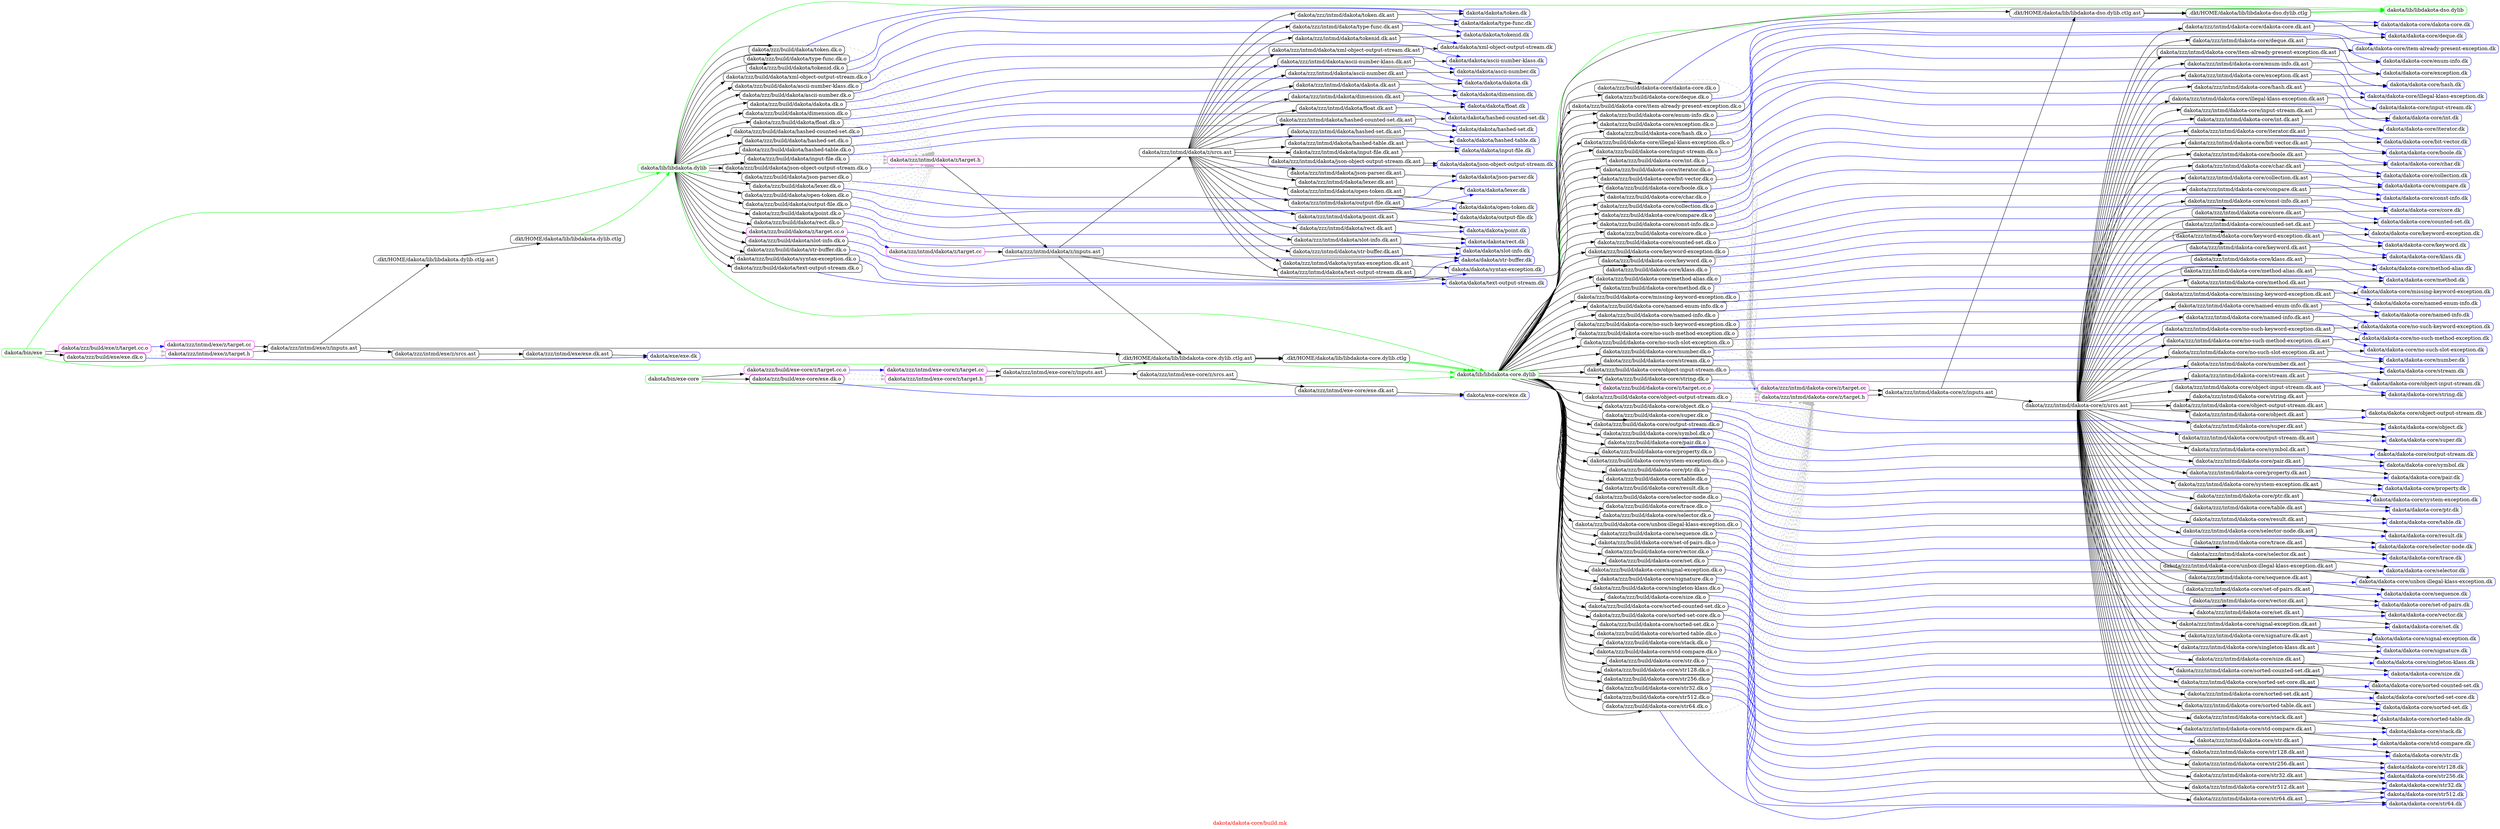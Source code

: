 digraph { graph [ label = "dakota/dakota-core/build.mk", fontcolor = red ]
  graph [ rankdir = LR, dir = back, nodesep = 0.03 ];
  node  [ shape = rect, style = rounded, height = 0, width = 0 ];

  "dakota/lib/libdakota-core.dylib" [ color = green ];
  "dakota/zzz/intmd/dakota-core/z/target.h" [ color = magenta ];
  "dakota/zzz/intmd/dakota-core/z/target.cc" [ color = magenta ];
  "dakota/zzz/build/dakota-core/z/target.cc.o" [ color = magenta ];

  "dakota/lib/libdakota-core.dylib" [ color = green ];
  "dakota/lib/libdakota-dso.dylib" [ color = green ];
  "dakota/dakota-core/bit-vector.dk" [ color = blue ];
  "dakota/dakota-core/bit-vector.dk" [ color = blue ];
  "dakota/dakota-core/boole.dk" [ color = blue ];
  "dakota/dakota-core/boole.dk" [ color = blue ];
  "dakota/dakota-core/char.dk" [ color = blue ];
  "dakota/dakota-core/char.dk" [ color = blue ];
  "dakota/dakota-core/collection.dk" [ color = blue ];
  "dakota/dakota-core/collection.dk" [ color = blue ];
  "dakota/dakota-core/compare.dk" [ color = blue ];
  "dakota/dakota-core/compare.dk" [ color = blue ];
  "dakota/dakota-core/const-info.dk" [ color = blue ];
  "dakota/dakota-core/const-info.dk" [ color = blue ];
  "dakota/dakota-core/core.dk" [ color = blue ];
  "dakota/dakota-core/core.dk" [ color = blue ];
  "dakota/dakota-core/counted-set.dk" [ color = blue ];
  "dakota/dakota-core/counted-set.dk" [ color = blue ];
  "dakota/dakota-core/dakota-core.dk" [ color = blue ];
  "dakota/dakota-core/dakota-core.dk" [ color = blue ];
  "dakota/dakota-core/deque.dk" [ color = blue ];
  "dakota/dakota-core/deque.dk" [ color = blue ];
  "dakota/dakota-core/item-already-present-exception.dk" [ color = blue ];
  "dakota/dakota-core/item-already-present-exception.dk" [ color = blue ];
  "dakota/dakota-core/enum-info.dk" [ color = blue ];
  "dakota/dakota-core/enum-info.dk" [ color = blue ];
  "dakota/dakota-core/exception.dk" [ color = blue ];
  "dakota/dakota-core/exception.dk" [ color = blue ];
  "dakota/dakota-core/hash.dk" [ color = blue ];
  "dakota/dakota-core/hash.dk" [ color = blue ];
  "dakota/dakota-core/illegal-klass-exception.dk" [ color = blue ];
  "dakota/dakota-core/illegal-klass-exception.dk" [ color = blue ];
  "dakota/dakota-core/input-stream.dk" [ color = blue ];
  "dakota/dakota-core/input-stream.dk" [ color = blue ];
  "dakota/dakota-core/int.dk" [ color = blue ];
  "dakota/dakota-core/int.dk" [ color = blue ];
  "dakota/dakota-core/iterator.dk" [ color = blue ];
  "dakota/dakota-core/iterator.dk" [ color = blue ];
  "dakota/dakota-core/keyword-exception.dk" [ color = blue ];
  "dakota/dakota-core/keyword-exception.dk" [ color = blue ];
  "dakota/dakota-core/keyword.dk" [ color = blue ];
  "dakota/dakota-core/keyword.dk" [ color = blue ];
  "dakota/dakota-core/klass.dk" [ color = blue ];
  "dakota/dakota-core/klass.dk" [ color = blue ];
  "dakota/dakota-core/method-alias.dk" [ color = blue ];
  "dakota/dakota-core/method-alias.dk" [ color = blue ];
  "dakota/dakota-core/method.dk" [ color = blue ];
  "dakota/dakota-core/method.dk" [ color = blue ];
  "dakota/dakota-core/missing-keyword-exception.dk" [ color = blue ];
  "dakota/dakota-core/missing-keyword-exception.dk" [ color = blue ];
  "dakota/dakota-core/named-enum-info.dk" [ color = blue ];
  "dakota/dakota-core/named-enum-info.dk" [ color = blue ];
  "dakota/dakota-core/named-info.dk" [ color = blue ];
  "dakota/dakota-core/named-info.dk" [ color = blue ];
  "dakota/dakota-core/no-such-keyword-exception.dk" [ color = blue ];
  "dakota/dakota-core/no-such-keyword-exception.dk" [ color = blue ];
  "dakota/dakota-core/no-such-method-exception.dk" [ color = blue ];
  "dakota/dakota-core/no-such-method-exception.dk" [ color = blue ];
  "dakota/dakota-core/no-such-slot-exception.dk" [ color = blue ];
  "dakota/dakota-core/no-such-slot-exception.dk" [ color = blue ];
  "dakota/dakota-core/number.dk" [ color = blue ];
  "dakota/dakota-core/number.dk" [ color = blue ];
  "dakota/dakota-core/object-input-stream.dk" [ color = blue ];
  "dakota/dakota-core/object-input-stream.dk" [ color = blue ];
  "dakota/dakota-core/object-output-stream.dk" [ color = blue ];
  "dakota/dakota-core/object-output-stream.dk" [ color = blue ];
  "dakota/dakota-core/object.dk" [ color = blue ];
  "dakota/dakota-core/object.dk" [ color = blue ];
  "dakota/dakota-core/output-stream.dk" [ color = blue ];
  "dakota/dakota-core/output-stream.dk" [ color = blue ];
  "dakota/dakota-core/pair.dk" [ color = blue ];
  "dakota/dakota-core/pair.dk" [ color = blue ];
  "dakota/dakota-core/property.dk" [ color = blue ];
  "dakota/dakota-core/property.dk" [ color = blue ];
  "dakota/dakota-core/ptr.dk" [ color = blue ];
  "dakota/dakota-core/ptr.dk" [ color = blue ];
  "dakota/dakota-core/result.dk" [ color = blue ];
  "dakota/dakota-core/result.dk" [ color = blue ];
  "dakota/dakota-core/selector-node.dk" [ color = blue ];
  "dakota/dakota-core/selector-node.dk" [ color = blue ];
  "dakota/dakota-core/selector.dk" [ color = blue ];
  "dakota/dakota-core/selector.dk" [ color = blue ];
  "dakota/dakota-core/sequence.dk" [ color = blue ];
  "dakota/dakota-core/sequence.dk" [ color = blue ];
  "dakota/dakota-core/set-of-pairs.dk" [ color = blue ];
  "dakota/dakota-core/set-of-pairs.dk" [ color = blue ];
  "dakota/dakota-core/set.dk" [ color = blue ];
  "dakota/dakota-core/set.dk" [ color = blue ];
  "dakota/dakota-core/signal-exception.dk" [ color = blue ];
  "dakota/dakota-core/signal-exception.dk" [ color = blue ];
  "dakota/dakota-core/signature.dk" [ color = blue ];
  "dakota/dakota-core/signature.dk" [ color = blue ];
  "dakota/dakota-core/singleton-klass.dk" [ color = blue ];
  "dakota/dakota-core/singleton-klass.dk" [ color = blue ];
  "dakota/dakota-core/size.dk" [ color = blue ];
  "dakota/dakota-core/size.dk" [ color = blue ];
  "dakota/dakota-core/sorted-counted-set.dk" [ color = blue ];
  "dakota/dakota-core/sorted-counted-set.dk" [ color = blue ];
  "dakota/dakota-core/sorted-set-core.dk" [ color = blue ];
  "dakota/dakota-core/sorted-set-core.dk" [ color = blue ];
  "dakota/dakota-core/sorted-set.dk" [ color = blue ];
  "dakota/dakota-core/sorted-set.dk" [ color = blue ];
  "dakota/dakota-core/sorted-table.dk" [ color = blue ];
  "dakota/dakota-core/sorted-table.dk" [ color = blue ];
  "dakota/dakota-core/stack.dk" [ color = blue ];
  "dakota/dakota-core/stack.dk" [ color = blue ];
  "dakota/dakota-core/std-compare.dk" [ color = blue ];
  "dakota/dakota-core/std-compare.dk" [ color = blue ];
  "dakota/dakota-core/str.dk" [ color = blue ];
  "dakota/dakota-core/str.dk" [ color = blue ];
  "dakota/dakota-core/str128.dk" [ color = blue ];
  "dakota/dakota-core/str128.dk" [ color = blue ];
  "dakota/dakota-core/str256.dk" [ color = blue ];
  "dakota/dakota-core/str256.dk" [ color = blue ];
  "dakota/dakota-core/str32.dk" [ color = blue ];
  "dakota/dakota-core/str32.dk" [ color = blue ];
  "dakota/dakota-core/str512.dk" [ color = blue ];
  "dakota/dakota-core/str512.dk" [ color = blue ];
  "dakota/dakota-core/str64.dk" [ color = blue ];
  "dakota/dakota-core/str64.dk" [ color = blue ];
  "dakota/dakota-core/stream.dk" [ color = blue ];
  "dakota/dakota-core/stream.dk" [ color = blue ];
  "dakota/dakota-core/string.dk" [ color = blue ];
  "dakota/dakota-core/string.dk" [ color = blue ];
  "dakota/dakota-core/super.dk" [ color = blue ];
  "dakota/dakota-core/super.dk" [ color = blue ];
  "dakota/dakota-core/symbol.dk" [ color = blue ];
  "dakota/dakota-core/symbol.dk" [ color = blue ];
  "dakota/dakota-core/system-exception.dk" [ color = blue ];
  "dakota/dakota-core/system-exception.dk" [ color = blue ];
  "dakota/dakota-core/table.dk" [ color = blue ];
  "dakota/dakota-core/table.dk" [ color = blue ];
  "dakota/dakota-core/trace.dk" [ color = blue ];
  "dakota/dakota-core/trace.dk" [ color = blue ];
  "dakota/dakota-core/unbox-illegal-klass-exception.dk" [ color = blue ];
  "dakota/dakota-core/unbox-illegal-klass-exception.dk" [ color = blue ];
  "dakota/dakota-core/vector.dk" [ color = blue ];
  "dakota/dakota-core/vector.dk" [ color = blue ];
  "dakota/lib/libdakota-dso.dylib" [ color = green ];
  "dakota/lib/libdakota-core.dylib" -> "dakota/zzz/build/dakota-core/bit-vector.dk.o";
  "dakota/lib/libdakota-core.dylib" -> "dakota/zzz/build/dakota-core/boole.dk.o";
  "dakota/lib/libdakota-core.dylib" -> "dakota/zzz/build/dakota-core/char.dk.o";
  "dakota/lib/libdakota-core.dylib" -> "dakota/zzz/build/dakota-core/collection.dk.o";
  "dakota/lib/libdakota-core.dylib" -> "dakota/zzz/build/dakota-core/compare.dk.o";
  "dakota/lib/libdakota-core.dylib" -> "dakota/zzz/build/dakota-core/const-info.dk.o";
  "dakota/lib/libdakota-core.dylib" -> "dakota/zzz/build/dakota-core/core.dk.o";
  "dakota/lib/libdakota-core.dylib" -> "dakota/zzz/build/dakota-core/counted-set.dk.o";
  "dakota/lib/libdakota-core.dylib" -> "dakota/zzz/build/dakota-core/dakota-core.dk.o";
  "dakota/lib/libdakota-core.dylib" -> "dakota/zzz/build/dakota-core/deque.dk.o";
  "dakota/lib/libdakota-core.dylib" -> "dakota/zzz/build/dakota-core/item-already-present-exception.dk.o";
  "dakota/lib/libdakota-core.dylib" -> "dakota/zzz/build/dakota-core/enum-info.dk.o";
  "dakota/lib/libdakota-core.dylib" -> "dakota/zzz/build/dakota-core/exception.dk.o";
  "dakota/lib/libdakota-core.dylib" -> "dakota/zzz/build/dakota-core/hash.dk.o";
  "dakota/lib/libdakota-core.dylib" -> "dakota/zzz/build/dakota-core/illegal-klass-exception.dk.o";
  "dakota/lib/libdakota-core.dylib" -> "dakota/zzz/build/dakota-core/input-stream.dk.o";
  "dakota/lib/libdakota-core.dylib" -> "dakota/zzz/build/dakota-core/int.dk.o";
  "dakota/lib/libdakota-core.dylib" -> "dakota/zzz/build/dakota-core/iterator.dk.o";
  "dakota/lib/libdakota-core.dylib" -> "dakota/zzz/build/dakota-core/keyword-exception.dk.o";
  "dakota/lib/libdakota-core.dylib" -> "dakota/zzz/build/dakota-core/keyword.dk.o";
  "dakota/lib/libdakota-core.dylib" -> "dakota/zzz/build/dakota-core/klass.dk.o";
  "dakota/lib/libdakota-core.dylib" -> "dakota/zzz/build/dakota-core/method-alias.dk.o";
  "dakota/lib/libdakota-core.dylib" -> "dakota/zzz/build/dakota-core/method.dk.o";
  "dakota/lib/libdakota-core.dylib" -> "dakota/zzz/build/dakota-core/missing-keyword-exception.dk.o";
  "dakota/lib/libdakota-core.dylib" -> "dakota/zzz/build/dakota-core/named-enum-info.dk.o";
  "dakota/lib/libdakota-core.dylib" -> "dakota/zzz/build/dakota-core/named-info.dk.o";
  "dakota/lib/libdakota-core.dylib" -> "dakota/zzz/build/dakota-core/no-such-keyword-exception.dk.o";
  "dakota/lib/libdakota-core.dylib" -> "dakota/zzz/build/dakota-core/no-such-method-exception.dk.o";
  "dakota/lib/libdakota-core.dylib" -> "dakota/zzz/build/dakota-core/no-such-slot-exception.dk.o";
  "dakota/lib/libdakota-core.dylib" -> "dakota/zzz/build/dakota-core/number.dk.o";
  "dakota/lib/libdakota-core.dylib" -> "dakota/zzz/build/dakota-core/object-input-stream.dk.o";
  "dakota/lib/libdakota-core.dylib" -> "dakota/zzz/build/dakota-core/object-output-stream.dk.o";
  "dakota/lib/libdakota-core.dylib" -> "dakota/zzz/build/dakota-core/object.dk.o";
  "dakota/lib/libdakota-core.dylib" -> "dakota/zzz/build/dakota-core/output-stream.dk.o";
  "dakota/lib/libdakota-core.dylib" -> "dakota/zzz/build/dakota-core/pair.dk.o";
  "dakota/lib/libdakota-core.dylib" -> "dakota/zzz/build/dakota-core/property.dk.o";
  "dakota/lib/libdakota-core.dylib" -> "dakota/zzz/build/dakota-core/ptr.dk.o";
  "dakota/lib/libdakota-core.dylib" -> "dakota/zzz/build/dakota-core/result.dk.o";
  "dakota/lib/libdakota-core.dylib" -> "dakota/zzz/build/dakota-core/selector-node.dk.o";
  "dakota/lib/libdakota-core.dylib" -> "dakota/zzz/build/dakota-core/selector.dk.o";
  "dakota/lib/libdakota-core.dylib" -> "dakota/zzz/build/dakota-core/sequence.dk.o";
  "dakota/lib/libdakota-core.dylib" -> "dakota/zzz/build/dakota-core/set-of-pairs.dk.o";
  "dakota/lib/libdakota-core.dylib" -> "dakota/zzz/build/dakota-core/set.dk.o";
  "dakota/lib/libdakota-core.dylib" -> "dakota/zzz/build/dakota-core/signal-exception.dk.o";
  "dakota/lib/libdakota-core.dylib" -> "dakota/zzz/build/dakota-core/signature.dk.o";
  "dakota/lib/libdakota-core.dylib" -> "dakota/zzz/build/dakota-core/singleton-klass.dk.o";
  "dakota/lib/libdakota-core.dylib" -> "dakota/zzz/build/dakota-core/size.dk.o";
  "dakota/lib/libdakota-core.dylib" -> "dakota/zzz/build/dakota-core/sorted-counted-set.dk.o";
  "dakota/lib/libdakota-core.dylib" -> "dakota/zzz/build/dakota-core/sorted-set-core.dk.o";
  "dakota/lib/libdakota-core.dylib" -> "dakota/zzz/build/dakota-core/sorted-set.dk.o";
  "dakota/lib/libdakota-core.dylib" -> "dakota/zzz/build/dakota-core/sorted-table.dk.o";
  "dakota/lib/libdakota-core.dylib" -> "dakota/zzz/build/dakota-core/stack.dk.o";
  "dakota/lib/libdakota-core.dylib" -> "dakota/zzz/build/dakota-core/std-compare.dk.o";
  "dakota/lib/libdakota-core.dylib" -> "dakota/zzz/build/dakota-core/str.dk.o";
  "dakota/lib/libdakota-core.dylib" -> "dakota/zzz/build/dakota-core/str128.dk.o";
  "dakota/lib/libdakota-core.dylib" -> "dakota/zzz/build/dakota-core/str256.dk.o";
  "dakota/lib/libdakota-core.dylib" -> "dakota/zzz/build/dakota-core/str32.dk.o";
  "dakota/lib/libdakota-core.dylib" -> "dakota/zzz/build/dakota-core/str512.dk.o";
  "dakota/lib/libdakota-core.dylib" -> "dakota/zzz/build/dakota-core/str64.dk.o";
  "dakota/lib/libdakota-core.dylib" -> "dakota/zzz/build/dakota-core/stream.dk.o";
  "dakota/lib/libdakota-core.dylib" -> "dakota/zzz/build/dakota-core/string.dk.o";
  "dakota/lib/libdakota-core.dylib" -> "dakota/zzz/build/dakota-core/super.dk.o";
  "dakota/lib/libdakota-core.dylib" -> "dakota/zzz/build/dakota-core/symbol.dk.o";
  "dakota/lib/libdakota-core.dylib" -> "dakota/zzz/build/dakota-core/system-exception.dk.o";
  "dakota/lib/libdakota-core.dylib" -> "dakota/zzz/build/dakota-core/table.dk.o";
  "dakota/lib/libdakota-core.dylib" -> "dakota/zzz/build/dakota-core/trace.dk.o";
  "dakota/lib/libdakota-core.dylib" -> "dakota/zzz/build/dakota-core/unbox-illegal-klass-exception.dk.o";
  "dakota/lib/libdakota-core.dylib" -> "dakota/zzz/build/dakota-core/vector.dk.o";
  "dakota/lib/libdakota-core.dylib" -> "dakota/zzz/build/dakota-core/z/target.cc.o";
  "dakota/lib/libdakota-core.dylib" -> "dakota/lib/libdakota-dso.dylib" [ color = green ];
  "dakota/zzz/build/dakota-core/z/target.cc.o" -> "dakota/zzz/intmd/dakota-core/z/target.cc" [ color = blue ];
  "dakota/zzz/build/dakota-core/z/target.cc.o" -> "dakota/zzz/intmd/dakota-core/z/target.h" [ color = gray, style = dashed ];
  "dakota/zzz/build/dakota-core/bit-vector.dk.o" -> "dakota/zzz/intmd/dakota-core/z/target.h" [ color = gray, style = dashed ];
  "dakota/zzz/build/dakota-core/boole.dk.o" -> "dakota/zzz/intmd/dakota-core/z/target.h" [ color = gray, style = dashed ];
  "dakota/zzz/build/dakota-core/char.dk.o" -> "dakota/zzz/intmd/dakota-core/z/target.h" [ color = gray, style = dashed ];
  "dakota/zzz/build/dakota-core/collection.dk.o" -> "dakota/zzz/intmd/dakota-core/z/target.h" [ color = gray, style = dashed ];
  "dakota/zzz/build/dakota-core/compare.dk.o" -> "dakota/zzz/intmd/dakota-core/z/target.h" [ color = gray, style = dashed ];
  "dakota/zzz/build/dakota-core/const-info.dk.o" -> "dakota/zzz/intmd/dakota-core/z/target.h" [ color = gray, style = dashed ];
  "dakota/zzz/build/dakota-core/core.dk.o" -> "dakota/zzz/intmd/dakota-core/z/target.h" [ color = gray, style = dashed ];
  "dakota/zzz/build/dakota-core/counted-set.dk.o" -> "dakota/zzz/intmd/dakota-core/z/target.h" [ color = gray, style = dashed ];
  "dakota/zzz/build/dakota-core/dakota-core.dk.o" -> "dakota/zzz/intmd/dakota-core/z/target.h" [ color = gray, style = dashed ];
  "dakota/zzz/build/dakota-core/deque.dk.o" -> "dakota/zzz/intmd/dakota-core/z/target.h" [ color = gray, style = dashed ];
  "dakota/zzz/build/dakota-core/item-already-present-exception.dk.o" -> "dakota/zzz/intmd/dakota-core/z/target.h" [ color = gray, style = dashed ];
  "dakota/zzz/build/dakota-core/enum-info.dk.o" -> "dakota/zzz/intmd/dakota-core/z/target.h" [ color = gray, style = dashed ];
  "dakota/zzz/build/dakota-core/exception.dk.o" -> "dakota/zzz/intmd/dakota-core/z/target.h" [ color = gray, style = dashed ];
  "dakota/zzz/build/dakota-core/hash.dk.o" -> "dakota/zzz/intmd/dakota-core/z/target.h" [ color = gray, style = dashed ];
  "dakota/zzz/build/dakota-core/illegal-klass-exception.dk.o" -> "dakota/zzz/intmd/dakota-core/z/target.h" [ color = gray, style = dashed ];
  "dakota/zzz/build/dakota-core/input-stream.dk.o" -> "dakota/zzz/intmd/dakota-core/z/target.h" [ color = gray, style = dashed ];
  "dakota/zzz/build/dakota-core/int.dk.o" -> "dakota/zzz/intmd/dakota-core/z/target.h" [ color = gray, style = dashed ];
  "dakota/zzz/build/dakota-core/iterator.dk.o" -> "dakota/zzz/intmd/dakota-core/z/target.h" [ color = gray, style = dashed ];
  "dakota/zzz/build/dakota-core/keyword-exception.dk.o" -> "dakota/zzz/intmd/dakota-core/z/target.h" [ color = gray, style = dashed ];
  "dakota/zzz/build/dakota-core/keyword.dk.o" -> "dakota/zzz/intmd/dakota-core/z/target.h" [ color = gray, style = dashed ];
  "dakota/zzz/build/dakota-core/klass.dk.o" -> "dakota/zzz/intmd/dakota-core/z/target.h" [ color = gray, style = dashed ];
  "dakota/zzz/build/dakota-core/method-alias.dk.o" -> "dakota/zzz/intmd/dakota-core/z/target.h" [ color = gray, style = dashed ];
  "dakota/zzz/build/dakota-core/method.dk.o" -> "dakota/zzz/intmd/dakota-core/z/target.h" [ color = gray, style = dashed ];
  "dakota/zzz/build/dakota-core/missing-keyword-exception.dk.o" -> "dakota/zzz/intmd/dakota-core/z/target.h" [ color = gray, style = dashed ];
  "dakota/zzz/build/dakota-core/named-enum-info.dk.o" -> "dakota/zzz/intmd/dakota-core/z/target.h" [ color = gray, style = dashed ];
  "dakota/zzz/build/dakota-core/named-info.dk.o" -> "dakota/zzz/intmd/dakota-core/z/target.h" [ color = gray, style = dashed ];
  "dakota/zzz/build/dakota-core/no-such-keyword-exception.dk.o" -> "dakota/zzz/intmd/dakota-core/z/target.h" [ color = gray, style = dashed ];
  "dakota/zzz/build/dakota-core/no-such-method-exception.dk.o" -> "dakota/zzz/intmd/dakota-core/z/target.h" [ color = gray, style = dashed ];
  "dakota/zzz/build/dakota-core/no-such-slot-exception.dk.o" -> "dakota/zzz/intmd/dakota-core/z/target.h" [ color = gray, style = dashed ];
  "dakota/zzz/build/dakota-core/number.dk.o" -> "dakota/zzz/intmd/dakota-core/z/target.h" [ color = gray, style = dashed ];
  "dakota/zzz/build/dakota-core/object-input-stream.dk.o" -> "dakota/zzz/intmd/dakota-core/z/target.h" [ color = gray, style = dashed ];
  "dakota/zzz/build/dakota-core/object-output-stream.dk.o" -> "dakota/zzz/intmd/dakota-core/z/target.h" [ color = gray, style = dashed ];
  "dakota/zzz/build/dakota-core/object.dk.o" -> "dakota/zzz/intmd/dakota-core/z/target.h" [ color = gray, style = dashed ];
  "dakota/zzz/build/dakota-core/output-stream.dk.o" -> "dakota/zzz/intmd/dakota-core/z/target.h" [ color = gray, style = dashed ];
  "dakota/zzz/build/dakota-core/pair.dk.o" -> "dakota/zzz/intmd/dakota-core/z/target.h" [ color = gray, style = dashed ];
  "dakota/zzz/build/dakota-core/property.dk.o" -> "dakota/zzz/intmd/dakota-core/z/target.h" [ color = gray, style = dashed ];
  "dakota/zzz/build/dakota-core/ptr.dk.o" -> "dakota/zzz/intmd/dakota-core/z/target.h" [ color = gray, style = dashed ];
  "dakota/zzz/build/dakota-core/result.dk.o" -> "dakota/zzz/intmd/dakota-core/z/target.h" [ color = gray, style = dashed ];
  "dakota/zzz/build/dakota-core/selector-node.dk.o" -> "dakota/zzz/intmd/dakota-core/z/target.h" [ color = gray, style = dashed ];
  "dakota/zzz/build/dakota-core/selector.dk.o" -> "dakota/zzz/intmd/dakota-core/z/target.h" [ color = gray, style = dashed ];
  "dakota/zzz/build/dakota-core/sequence.dk.o" -> "dakota/zzz/intmd/dakota-core/z/target.h" [ color = gray, style = dashed ];
  "dakota/zzz/build/dakota-core/set-of-pairs.dk.o" -> "dakota/zzz/intmd/dakota-core/z/target.h" [ color = gray, style = dashed ];
  "dakota/zzz/build/dakota-core/set.dk.o" -> "dakota/zzz/intmd/dakota-core/z/target.h" [ color = gray, style = dashed ];
  "dakota/zzz/build/dakota-core/signal-exception.dk.o" -> "dakota/zzz/intmd/dakota-core/z/target.h" [ color = gray, style = dashed ];
  "dakota/zzz/build/dakota-core/signature.dk.o" -> "dakota/zzz/intmd/dakota-core/z/target.h" [ color = gray, style = dashed ];
  "dakota/zzz/build/dakota-core/singleton-klass.dk.o" -> "dakota/zzz/intmd/dakota-core/z/target.h" [ color = gray, style = dashed ];
  "dakota/zzz/build/dakota-core/size.dk.o" -> "dakota/zzz/intmd/dakota-core/z/target.h" [ color = gray, style = dashed ];
  "dakota/zzz/build/dakota-core/sorted-counted-set.dk.o" -> "dakota/zzz/intmd/dakota-core/z/target.h" [ color = gray, style = dashed ];
  "dakota/zzz/build/dakota-core/sorted-set-core.dk.o" -> "dakota/zzz/intmd/dakota-core/z/target.h" [ color = gray, style = dashed ];
  "dakota/zzz/build/dakota-core/sorted-set.dk.o" -> "dakota/zzz/intmd/dakota-core/z/target.h" [ color = gray, style = dashed ];
  "dakota/zzz/build/dakota-core/sorted-table.dk.o" -> "dakota/zzz/intmd/dakota-core/z/target.h" [ color = gray, style = dashed ];
  "dakota/zzz/build/dakota-core/stack.dk.o" -> "dakota/zzz/intmd/dakota-core/z/target.h" [ color = gray, style = dashed ];
  "dakota/zzz/build/dakota-core/std-compare.dk.o" -> "dakota/zzz/intmd/dakota-core/z/target.h" [ color = gray, style = dashed ];
  "dakota/zzz/build/dakota-core/str.dk.o" -> "dakota/zzz/intmd/dakota-core/z/target.h" [ color = gray, style = dashed ];
  "dakota/zzz/build/dakota-core/str128.dk.o" -> "dakota/zzz/intmd/dakota-core/z/target.h" [ color = gray, style = dashed ];
  "dakota/zzz/build/dakota-core/str256.dk.o" -> "dakota/zzz/intmd/dakota-core/z/target.h" [ color = gray, style = dashed ];
  "dakota/zzz/build/dakota-core/str32.dk.o" -> "dakota/zzz/intmd/dakota-core/z/target.h" [ color = gray, style = dashed ];
  "dakota/zzz/build/dakota-core/str512.dk.o" -> "dakota/zzz/intmd/dakota-core/z/target.h" [ color = gray, style = dashed ];
  "dakota/zzz/build/dakota-core/str64.dk.o" -> "dakota/zzz/intmd/dakota-core/z/target.h" [ color = gray, style = dashed ];
  "dakota/zzz/build/dakota-core/stream.dk.o" -> "dakota/zzz/intmd/dakota-core/z/target.h" [ color = gray, style = dashed ];
  "dakota/zzz/build/dakota-core/string.dk.o" -> "dakota/zzz/intmd/dakota-core/z/target.h" [ color = gray, style = dashed ];
  "dakota/zzz/build/dakota-core/super.dk.o" -> "dakota/zzz/intmd/dakota-core/z/target.h" [ color = gray, style = dashed ];
  "dakota/zzz/build/dakota-core/symbol.dk.o" -> "dakota/zzz/intmd/dakota-core/z/target.h" [ color = gray, style = dashed ];
  "dakota/zzz/build/dakota-core/system-exception.dk.o" -> "dakota/zzz/intmd/dakota-core/z/target.h" [ color = gray, style = dashed ];
  "dakota/zzz/build/dakota-core/table.dk.o" -> "dakota/zzz/intmd/dakota-core/z/target.h" [ color = gray, style = dashed ];
  "dakota/zzz/build/dakota-core/trace.dk.o" -> "dakota/zzz/intmd/dakota-core/z/target.h" [ color = gray, style = dashed ];
  "dakota/zzz/build/dakota-core/unbox-illegal-klass-exception.dk.o" -> "dakota/zzz/intmd/dakota-core/z/target.h" [ color = gray, style = dashed ];
  "dakota/zzz/build/dakota-core/vector.dk.o" -> "dakota/zzz/intmd/dakota-core/z/target.h" [ color = gray, style = dashed ];
  "dakota/zzz/intmd/dakota-core/z/target.h" -> "dakota/zzz/intmd/dakota-core/z/inputs.ast";
  "dakota/zzz/intmd/dakota-core/z/target.cc" -> "dakota/zzz/intmd/dakota-core/z/inputs.ast";
  "dakota/zzz/intmd/dakota-core/z/inputs.ast" -> "dakota/zzz/intmd/dakota-core/z/srcs.ast";
  "dakota/zzz/intmd/dakota-core/z/inputs.ast" -> ".dkt/HOME/dakota/lib/libdakota-dso.dylib.ctlg.ast";
  "dakota/zzz/intmd/dakota-core/z/srcs.ast" -> "dakota/zzz/intmd/dakota-core/bit-vector.dk.ast";
  "dakota/zzz/intmd/dakota-core/z/srcs.ast" -> "dakota/zzz/intmd/dakota-core/boole.dk.ast";
  "dakota/zzz/intmd/dakota-core/z/srcs.ast" -> "dakota/zzz/intmd/dakota-core/char.dk.ast";
  "dakota/zzz/intmd/dakota-core/z/srcs.ast" -> "dakota/zzz/intmd/dakota-core/collection.dk.ast";
  "dakota/zzz/intmd/dakota-core/z/srcs.ast" -> "dakota/zzz/intmd/dakota-core/compare.dk.ast";
  "dakota/zzz/intmd/dakota-core/z/srcs.ast" -> "dakota/zzz/intmd/dakota-core/const-info.dk.ast";
  "dakota/zzz/intmd/dakota-core/z/srcs.ast" -> "dakota/zzz/intmd/dakota-core/core.dk.ast";
  "dakota/zzz/intmd/dakota-core/z/srcs.ast" -> "dakota/zzz/intmd/dakota-core/counted-set.dk.ast";
  "dakota/zzz/intmd/dakota-core/z/srcs.ast" -> "dakota/zzz/intmd/dakota-core/dakota-core.dk.ast";
  "dakota/zzz/intmd/dakota-core/z/srcs.ast" -> "dakota/zzz/intmd/dakota-core/deque.dk.ast";
  "dakota/zzz/intmd/dakota-core/z/srcs.ast" -> "dakota/zzz/intmd/dakota-core/item-already-present-exception.dk.ast";
  "dakota/zzz/intmd/dakota-core/z/srcs.ast" -> "dakota/zzz/intmd/dakota-core/enum-info.dk.ast";
  "dakota/zzz/intmd/dakota-core/z/srcs.ast" -> "dakota/zzz/intmd/dakota-core/exception.dk.ast";
  "dakota/zzz/intmd/dakota-core/z/srcs.ast" -> "dakota/zzz/intmd/dakota-core/hash.dk.ast";
  "dakota/zzz/intmd/dakota-core/z/srcs.ast" -> "dakota/zzz/intmd/dakota-core/illegal-klass-exception.dk.ast";
  "dakota/zzz/intmd/dakota-core/z/srcs.ast" -> "dakota/zzz/intmd/dakota-core/input-stream.dk.ast";
  "dakota/zzz/intmd/dakota-core/z/srcs.ast" -> "dakota/zzz/intmd/dakota-core/int.dk.ast";
  "dakota/zzz/intmd/dakota-core/z/srcs.ast" -> "dakota/zzz/intmd/dakota-core/iterator.dk.ast";
  "dakota/zzz/intmd/dakota-core/z/srcs.ast" -> "dakota/zzz/intmd/dakota-core/keyword-exception.dk.ast";
  "dakota/zzz/intmd/dakota-core/z/srcs.ast" -> "dakota/zzz/intmd/dakota-core/keyword.dk.ast";
  "dakota/zzz/intmd/dakota-core/z/srcs.ast" -> "dakota/zzz/intmd/dakota-core/klass.dk.ast";
  "dakota/zzz/intmd/dakota-core/z/srcs.ast" -> "dakota/zzz/intmd/dakota-core/method-alias.dk.ast";
  "dakota/zzz/intmd/dakota-core/z/srcs.ast" -> "dakota/zzz/intmd/dakota-core/method.dk.ast";
  "dakota/zzz/intmd/dakota-core/z/srcs.ast" -> "dakota/zzz/intmd/dakota-core/missing-keyword-exception.dk.ast";
  "dakota/zzz/intmd/dakota-core/z/srcs.ast" -> "dakota/zzz/intmd/dakota-core/named-enum-info.dk.ast";
  "dakota/zzz/intmd/dakota-core/z/srcs.ast" -> "dakota/zzz/intmd/dakota-core/named-info.dk.ast";
  "dakota/zzz/intmd/dakota-core/z/srcs.ast" -> "dakota/zzz/intmd/dakota-core/no-such-keyword-exception.dk.ast";
  "dakota/zzz/intmd/dakota-core/z/srcs.ast" -> "dakota/zzz/intmd/dakota-core/no-such-method-exception.dk.ast";
  "dakota/zzz/intmd/dakota-core/z/srcs.ast" -> "dakota/zzz/intmd/dakota-core/no-such-slot-exception.dk.ast";
  "dakota/zzz/intmd/dakota-core/z/srcs.ast" -> "dakota/zzz/intmd/dakota-core/number.dk.ast";
  "dakota/zzz/intmd/dakota-core/z/srcs.ast" -> "dakota/zzz/intmd/dakota-core/object-input-stream.dk.ast";
  "dakota/zzz/intmd/dakota-core/z/srcs.ast" -> "dakota/zzz/intmd/dakota-core/object-output-stream.dk.ast";
  "dakota/zzz/intmd/dakota-core/z/srcs.ast" -> "dakota/zzz/intmd/dakota-core/object.dk.ast";
  "dakota/zzz/intmd/dakota-core/z/srcs.ast" -> "dakota/zzz/intmd/dakota-core/output-stream.dk.ast";
  "dakota/zzz/intmd/dakota-core/z/srcs.ast" -> "dakota/zzz/intmd/dakota-core/pair.dk.ast";
  "dakota/zzz/intmd/dakota-core/z/srcs.ast" -> "dakota/zzz/intmd/dakota-core/property.dk.ast";
  "dakota/zzz/intmd/dakota-core/z/srcs.ast" -> "dakota/zzz/intmd/dakota-core/ptr.dk.ast";
  "dakota/zzz/intmd/dakota-core/z/srcs.ast" -> "dakota/zzz/intmd/dakota-core/result.dk.ast";
  "dakota/zzz/intmd/dakota-core/z/srcs.ast" -> "dakota/zzz/intmd/dakota-core/selector-node.dk.ast";
  "dakota/zzz/intmd/dakota-core/z/srcs.ast" -> "dakota/zzz/intmd/dakota-core/selector.dk.ast";
  "dakota/zzz/intmd/dakota-core/z/srcs.ast" -> "dakota/zzz/intmd/dakota-core/sequence.dk.ast";
  "dakota/zzz/intmd/dakota-core/z/srcs.ast" -> "dakota/zzz/intmd/dakota-core/set-of-pairs.dk.ast";
  "dakota/zzz/intmd/dakota-core/z/srcs.ast" -> "dakota/zzz/intmd/dakota-core/set.dk.ast";
  "dakota/zzz/intmd/dakota-core/z/srcs.ast" -> "dakota/zzz/intmd/dakota-core/signal-exception.dk.ast";
  "dakota/zzz/intmd/dakota-core/z/srcs.ast" -> "dakota/zzz/intmd/dakota-core/signature.dk.ast";
  "dakota/zzz/intmd/dakota-core/z/srcs.ast" -> "dakota/zzz/intmd/dakota-core/singleton-klass.dk.ast";
  "dakota/zzz/intmd/dakota-core/z/srcs.ast" -> "dakota/zzz/intmd/dakota-core/size.dk.ast";
  "dakota/zzz/intmd/dakota-core/z/srcs.ast" -> "dakota/zzz/intmd/dakota-core/sorted-counted-set.dk.ast";
  "dakota/zzz/intmd/dakota-core/z/srcs.ast" -> "dakota/zzz/intmd/dakota-core/sorted-set-core.dk.ast";
  "dakota/zzz/intmd/dakota-core/z/srcs.ast" -> "dakota/zzz/intmd/dakota-core/sorted-set.dk.ast";
  "dakota/zzz/intmd/dakota-core/z/srcs.ast" -> "dakota/zzz/intmd/dakota-core/sorted-table.dk.ast";
  "dakota/zzz/intmd/dakota-core/z/srcs.ast" -> "dakota/zzz/intmd/dakota-core/stack.dk.ast";
  "dakota/zzz/intmd/dakota-core/z/srcs.ast" -> "dakota/zzz/intmd/dakota-core/std-compare.dk.ast";
  "dakota/zzz/intmd/dakota-core/z/srcs.ast" -> "dakota/zzz/intmd/dakota-core/str.dk.ast";
  "dakota/zzz/intmd/dakota-core/z/srcs.ast" -> "dakota/zzz/intmd/dakota-core/str128.dk.ast";
  "dakota/zzz/intmd/dakota-core/z/srcs.ast" -> "dakota/zzz/intmd/dakota-core/str256.dk.ast";
  "dakota/zzz/intmd/dakota-core/z/srcs.ast" -> "dakota/zzz/intmd/dakota-core/str32.dk.ast";
  "dakota/zzz/intmd/dakota-core/z/srcs.ast" -> "dakota/zzz/intmd/dakota-core/str512.dk.ast";
  "dakota/zzz/intmd/dakota-core/z/srcs.ast" -> "dakota/zzz/intmd/dakota-core/str64.dk.ast";
  "dakota/zzz/intmd/dakota-core/z/srcs.ast" -> "dakota/zzz/intmd/dakota-core/stream.dk.ast";
  "dakota/zzz/intmd/dakota-core/z/srcs.ast" -> "dakota/zzz/intmd/dakota-core/string.dk.ast";
  "dakota/zzz/intmd/dakota-core/z/srcs.ast" -> "dakota/zzz/intmd/dakota-core/super.dk.ast";
  "dakota/zzz/intmd/dakota-core/z/srcs.ast" -> "dakota/zzz/intmd/dakota-core/symbol.dk.ast";
  "dakota/zzz/intmd/dakota-core/z/srcs.ast" -> "dakota/zzz/intmd/dakota-core/system-exception.dk.ast";
  "dakota/zzz/intmd/dakota-core/z/srcs.ast" -> "dakota/zzz/intmd/dakota-core/table.dk.ast";
  "dakota/zzz/intmd/dakota-core/z/srcs.ast" -> "dakota/zzz/intmd/dakota-core/trace.dk.ast";
  "dakota/zzz/intmd/dakota-core/z/srcs.ast" -> "dakota/zzz/intmd/dakota-core/unbox-illegal-klass-exception.dk.ast";
  "dakota/zzz/intmd/dakota-core/z/srcs.ast" -> "dakota/zzz/intmd/dakota-core/vector.dk.ast";
  "dakota/zzz/build/dakota-core/bit-vector.dk.o" -> "dakota/dakota-core/bit-vector.dk" [ color = blue ];
  "dakota/zzz/intmd/dakota-core/bit-vector.dk.ast" -> "dakota/dakota-core/bit-vector.dk";
  "dakota/zzz/build/dakota-core/boole.dk.o" -> "dakota/dakota-core/boole.dk" [ color = blue ];
  "dakota/zzz/intmd/dakota-core/boole.dk.ast" -> "dakota/dakota-core/boole.dk";
  "dakota/zzz/build/dakota-core/char.dk.o" -> "dakota/dakota-core/char.dk" [ color = blue ];
  "dakota/zzz/intmd/dakota-core/char.dk.ast" -> "dakota/dakota-core/char.dk";
  "dakota/zzz/build/dakota-core/collection.dk.o" -> "dakota/dakota-core/collection.dk" [ color = blue ];
  "dakota/zzz/intmd/dakota-core/collection.dk.ast" -> "dakota/dakota-core/collection.dk";
  "dakota/zzz/build/dakota-core/compare.dk.o" -> "dakota/dakota-core/compare.dk" [ color = blue ];
  "dakota/zzz/intmd/dakota-core/compare.dk.ast" -> "dakota/dakota-core/compare.dk";
  "dakota/zzz/build/dakota-core/const-info.dk.o" -> "dakota/dakota-core/const-info.dk" [ color = blue ];
  "dakota/zzz/intmd/dakota-core/const-info.dk.ast" -> "dakota/dakota-core/const-info.dk";
  "dakota/zzz/build/dakota-core/core.dk.o" -> "dakota/dakota-core/core.dk" [ color = blue ];
  "dakota/zzz/intmd/dakota-core/core.dk.ast" -> "dakota/dakota-core/core.dk";
  "dakota/zzz/build/dakota-core/counted-set.dk.o" -> "dakota/dakota-core/counted-set.dk" [ color = blue ];
  "dakota/zzz/intmd/dakota-core/counted-set.dk.ast" -> "dakota/dakota-core/counted-set.dk";
  "dakota/zzz/build/dakota-core/dakota-core.dk.o" -> "dakota/dakota-core/dakota-core.dk" [ color = blue ];
  "dakota/zzz/intmd/dakota-core/dakota-core.dk.ast" -> "dakota/dakota-core/dakota-core.dk";
  "dakota/zzz/build/dakota-core/deque.dk.o" -> "dakota/dakota-core/deque.dk" [ color = blue ];
  "dakota/zzz/intmd/dakota-core/deque.dk.ast" -> "dakota/dakota-core/deque.dk";
  "dakota/zzz/build/dakota-core/item-already-present-exception.dk.o" -> "dakota/dakota-core/item-already-present-exception.dk" [ color = blue ];
  "dakota/zzz/intmd/dakota-core/item-already-present-exception.dk.ast" -> "dakota/dakota-core/item-already-present-exception.dk";
  "dakota/zzz/build/dakota-core/enum-info.dk.o" -> "dakota/dakota-core/enum-info.dk" [ color = blue ];
  "dakota/zzz/intmd/dakota-core/enum-info.dk.ast" -> "dakota/dakota-core/enum-info.dk";
  "dakota/zzz/build/dakota-core/exception.dk.o" -> "dakota/dakota-core/exception.dk" [ color = blue ];
  "dakota/zzz/intmd/dakota-core/exception.dk.ast" -> "dakota/dakota-core/exception.dk";
  "dakota/zzz/build/dakota-core/hash.dk.o" -> "dakota/dakota-core/hash.dk" [ color = blue ];
  "dakota/zzz/intmd/dakota-core/hash.dk.ast" -> "dakota/dakota-core/hash.dk";
  "dakota/zzz/build/dakota-core/illegal-klass-exception.dk.o" -> "dakota/dakota-core/illegal-klass-exception.dk" [ color = blue ];
  "dakota/zzz/intmd/dakota-core/illegal-klass-exception.dk.ast" -> "dakota/dakota-core/illegal-klass-exception.dk";
  "dakota/zzz/build/dakota-core/input-stream.dk.o" -> "dakota/dakota-core/input-stream.dk" [ color = blue ];
  "dakota/zzz/intmd/dakota-core/input-stream.dk.ast" -> "dakota/dakota-core/input-stream.dk";
  "dakota/zzz/build/dakota-core/int.dk.o" -> "dakota/dakota-core/int.dk" [ color = blue ];
  "dakota/zzz/intmd/dakota-core/int.dk.ast" -> "dakota/dakota-core/int.dk";
  "dakota/zzz/build/dakota-core/iterator.dk.o" -> "dakota/dakota-core/iterator.dk" [ color = blue ];
  "dakota/zzz/intmd/dakota-core/iterator.dk.ast" -> "dakota/dakota-core/iterator.dk";
  "dakota/zzz/build/dakota-core/keyword-exception.dk.o" -> "dakota/dakota-core/keyword-exception.dk" [ color = blue ];
  "dakota/zzz/intmd/dakota-core/keyword-exception.dk.ast" -> "dakota/dakota-core/keyword-exception.dk";
  "dakota/zzz/build/dakota-core/keyword.dk.o" -> "dakota/dakota-core/keyword.dk" [ color = blue ];
  "dakota/zzz/intmd/dakota-core/keyword.dk.ast" -> "dakota/dakota-core/keyword.dk";
  "dakota/zzz/build/dakota-core/klass.dk.o" -> "dakota/dakota-core/klass.dk" [ color = blue ];
  "dakota/zzz/intmd/dakota-core/klass.dk.ast" -> "dakota/dakota-core/klass.dk";
  "dakota/zzz/build/dakota-core/method-alias.dk.o" -> "dakota/dakota-core/method-alias.dk" [ color = blue ];
  "dakota/zzz/intmd/dakota-core/method-alias.dk.ast" -> "dakota/dakota-core/method-alias.dk";
  "dakota/zzz/build/dakota-core/method.dk.o" -> "dakota/dakota-core/method.dk" [ color = blue ];
  "dakota/zzz/intmd/dakota-core/method.dk.ast" -> "dakota/dakota-core/method.dk";
  "dakota/zzz/build/dakota-core/missing-keyword-exception.dk.o" -> "dakota/dakota-core/missing-keyword-exception.dk" [ color = blue ];
  "dakota/zzz/intmd/dakota-core/missing-keyword-exception.dk.ast" -> "dakota/dakota-core/missing-keyword-exception.dk";
  "dakota/zzz/build/dakota-core/named-enum-info.dk.o" -> "dakota/dakota-core/named-enum-info.dk" [ color = blue ];
  "dakota/zzz/intmd/dakota-core/named-enum-info.dk.ast" -> "dakota/dakota-core/named-enum-info.dk";
  "dakota/zzz/build/dakota-core/named-info.dk.o" -> "dakota/dakota-core/named-info.dk" [ color = blue ];
  "dakota/zzz/intmd/dakota-core/named-info.dk.ast" -> "dakota/dakota-core/named-info.dk";
  "dakota/zzz/build/dakota-core/no-such-keyword-exception.dk.o" -> "dakota/dakota-core/no-such-keyword-exception.dk" [ color = blue ];
  "dakota/zzz/intmd/dakota-core/no-such-keyword-exception.dk.ast" -> "dakota/dakota-core/no-such-keyword-exception.dk";
  "dakota/zzz/build/dakota-core/no-such-method-exception.dk.o" -> "dakota/dakota-core/no-such-method-exception.dk" [ color = blue ];
  "dakota/zzz/intmd/dakota-core/no-such-method-exception.dk.ast" -> "dakota/dakota-core/no-such-method-exception.dk";
  "dakota/zzz/build/dakota-core/no-such-slot-exception.dk.o" -> "dakota/dakota-core/no-such-slot-exception.dk" [ color = blue ];
  "dakota/zzz/intmd/dakota-core/no-such-slot-exception.dk.ast" -> "dakota/dakota-core/no-such-slot-exception.dk";
  "dakota/zzz/build/dakota-core/number.dk.o" -> "dakota/dakota-core/number.dk" [ color = blue ];
  "dakota/zzz/intmd/dakota-core/number.dk.ast" -> "dakota/dakota-core/number.dk";
  "dakota/zzz/build/dakota-core/object-input-stream.dk.o" -> "dakota/dakota-core/object-input-stream.dk" [ color = blue ];
  "dakota/zzz/intmd/dakota-core/object-input-stream.dk.ast" -> "dakota/dakota-core/object-input-stream.dk";
  "dakota/zzz/build/dakota-core/object-output-stream.dk.o" -> "dakota/dakota-core/object-output-stream.dk" [ color = blue ];
  "dakota/zzz/intmd/dakota-core/object-output-stream.dk.ast" -> "dakota/dakota-core/object-output-stream.dk";
  "dakota/zzz/build/dakota-core/object.dk.o" -> "dakota/dakota-core/object.dk" [ color = blue ];
  "dakota/zzz/intmd/dakota-core/object.dk.ast" -> "dakota/dakota-core/object.dk";
  "dakota/zzz/build/dakota-core/output-stream.dk.o" -> "dakota/dakota-core/output-stream.dk" [ color = blue ];
  "dakota/zzz/intmd/dakota-core/output-stream.dk.ast" -> "dakota/dakota-core/output-stream.dk";
  "dakota/zzz/build/dakota-core/pair.dk.o" -> "dakota/dakota-core/pair.dk" [ color = blue ];
  "dakota/zzz/intmd/dakota-core/pair.dk.ast" -> "dakota/dakota-core/pair.dk";
  "dakota/zzz/build/dakota-core/property.dk.o" -> "dakota/dakota-core/property.dk" [ color = blue ];
  "dakota/zzz/intmd/dakota-core/property.dk.ast" -> "dakota/dakota-core/property.dk";
  "dakota/zzz/build/dakota-core/ptr.dk.o" -> "dakota/dakota-core/ptr.dk" [ color = blue ];
  "dakota/zzz/intmd/dakota-core/ptr.dk.ast" -> "dakota/dakota-core/ptr.dk";
  "dakota/zzz/build/dakota-core/result.dk.o" -> "dakota/dakota-core/result.dk" [ color = blue ];
  "dakota/zzz/intmd/dakota-core/result.dk.ast" -> "dakota/dakota-core/result.dk";
  "dakota/zzz/build/dakota-core/selector-node.dk.o" -> "dakota/dakota-core/selector-node.dk" [ color = blue ];
  "dakota/zzz/intmd/dakota-core/selector-node.dk.ast" -> "dakota/dakota-core/selector-node.dk";
  "dakota/zzz/build/dakota-core/selector.dk.o" -> "dakota/dakota-core/selector.dk" [ color = blue ];
  "dakota/zzz/intmd/dakota-core/selector.dk.ast" -> "dakota/dakota-core/selector.dk";
  "dakota/zzz/build/dakota-core/sequence.dk.o" -> "dakota/dakota-core/sequence.dk" [ color = blue ];
  "dakota/zzz/intmd/dakota-core/sequence.dk.ast" -> "dakota/dakota-core/sequence.dk";
  "dakota/zzz/build/dakota-core/set-of-pairs.dk.o" -> "dakota/dakota-core/set-of-pairs.dk" [ color = blue ];
  "dakota/zzz/intmd/dakota-core/set-of-pairs.dk.ast" -> "dakota/dakota-core/set-of-pairs.dk";
  "dakota/zzz/build/dakota-core/set.dk.o" -> "dakota/dakota-core/set.dk" [ color = blue ];
  "dakota/zzz/intmd/dakota-core/set.dk.ast" -> "dakota/dakota-core/set.dk";
  "dakota/zzz/build/dakota-core/signal-exception.dk.o" -> "dakota/dakota-core/signal-exception.dk" [ color = blue ];
  "dakota/zzz/intmd/dakota-core/signal-exception.dk.ast" -> "dakota/dakota-core/signal-exception.dk";
  "dakota/zzz/build/dakota-core/signature.dk.o" -> "dakota/dakota-core/signature.dk" [ color = blue ];
  "dakota/zzz/intmd/dakota-core/signature.dk.ast" -> "dakota/dakota-core/signature.dk";
  "dakota/zzz/build/dakota-core/singleton-klass.dk.o" -> "dakota/dakota-core/singleton-klass.dk" [ color = blue ];
  "dakota/zzz/intmd/dakota-core/singleton-klass.dk.ast" -> "dakota/dakota-core/singleton-klass.dk";
  "dakota/zzz/build/dakota-core/size.dk.o" -> "dakota/dakota-core/size.dk" [ color = blue ];
  "dakota/zzz/intmd/dakota-core/size.dk.ast" -> "dakota/dakota-core/size.dk";
  "dakota/zzz/build/dakota-core/sorted-counted-set.dk.o" -> "dakota/dakota-core/sorted-counted-set.dk" [ color = blue ];
  "dakota/zzz/intmd/dakota-core/sorted-counted-set.dk.ast" -> "dakota/dakota-core/sorted-counted-set.dk";
  "dakota/zzz/build/dakota-core/sorted-set-core.dk.o" -> "dakota/dakota-core/sorted-set-core.dk" [ color = blue ];
  "dakota/zzz/intmd/dakota-core/sorted-set-core.dk.ast" -> "dakota/dakota-core/sorted-set-core.dk";
  "dakota/zzz/build/dakota-core/sorted-set.dk.o" -> "dakota/dakota-core/sorted-set.dk" [ color = blue ];
  "dakota/zzz/intmd/dakota-core/sorted-set.dk.ast" -> "dakota/dakota-core/sorted-set.dk";
  "dakota/zzz/build/dakota-core/sorted-table.dk.o" -> "dakota/dakota-core/sorted-table.dk" [ color = blue ];
  "dakota/zzz/intmd/dakota-core/sorted-table.dk.ast" -> "dakota/dakota-core/sorted-table.dk";
  "dakota/zzz/build/dakota-core/stack.dk.o" -> "dakota/dakota-core/stack.dk" [ color = blue ];
  "dakota/zzz/intmd/dakota-core/stack.dk.ast" -> "dakota/dakota-core/stack.dk";
  "dakota/zzz/build/dakota-core/std-compare.dk.o" -> "dakota/dakota-core/std-compare.dk" [ color = blue ];
  "dakota/zzz/intmd/dakota-core/std-compare.dk.ast" -> "dakota/dakota-core/std-compare.dk";
  "dakota/zzz/build/dakota-core/str.dk.o" -> "dakota/dakota-core/str.dk" [ color = blue ];
  "dakota/zzz/intmd/dakota-core/str.dk.ast" -> "dakota/dakota-core/str.dk";
  "dakota/zzz/build/dakota-core/str128.dk.o" -> "dakota/dakota-core/str128.dk" [ color = blue ];
  "dakota/zzz/intmd/dakota-core/str128.dk.ast" -> "dakota/dakota-core/str128.dk";
  "dakota/zzz/build/dakota-core/str256.dk.o" -> "dakota/dakota-core/str256.dk" [ color = blue ];
  "dakota/zzz/intmd/dakota-core/str256.dk.ast" -> "dakota/dakota-core/str256.dk";
  "dakota/zzz/build/dakota-core/str32.dk.o" -> "dakota/dakota-core/str32.dk" [ color = blue ];
  "dakota/zzz/intmd/dakota-core/str32.dk.ast" -> "dakota/dakota-core/str32.dk";
  "dakota/zzz/build/dakota-core/str512.dk.o" -> "dakota/dakota-core/str512.dk" [ color = blue ];
  "dakota/zzz/intmd/dakota-core/str512.dk.ast" -> "dakota/dakota-core/str512.dk";
  "dakota/zzz/build/dakota-core/str64.dk.o" -> "dakota/dakota-core/str64.dk" [ color = blue ];
  "dakota/zzz/intmd/dakota-core/str64.dk.ast" -> "dakota/dakota-core/str64.dk";
  "dakota/zzz/build/dakota-core/stream.dk.o" -> "dakota/dakota-core/stream.dk" [ color = blue ];
  "dakota/zzz/intmd/dakota-core/stream.dk.ast" -> "dakota/dakota-core/stream.dk";
  "dakota/zzz/build/dakota-core/string.dk.o" -> "dakota/dakota-core/string.dk" [ color = blue ];
  "dakota/zzz/intmd/dakota-core/string.dk.ast" -> "dakota/dakota-core/string.dk";
  "dakota/zzz/build/dakota-core/super.dk.o" -> "dakota/dakota-core/super.dk" [ color = blue ];
  "dakota/zzz/intmd/dakota-core/super.dk.ast" -> "dakota/dakota-core/super.dk";
  "dakota/zzz/build/dakota-core/symbol.dk.o" -> "dakota/dakota-core/symbol.dk" [ color = blue ];
  "dakota/zzz/intmd/dakota-core/symbol.dk.ast" -> "dakota/dakota-core/symbol.dk";
  "dakota/zzz/build/dakota-core/system-exception.dk.o" -> "dakota/dakota-core/system-exception.dk" [ color = blue ];
  "dakota/zzz/intmd/dakota-core/system-exception.dk.ast" -> "dakota/dakota-core/system-exception.dk";
  "dakota/zzz/build/dakota-core/table.dk.o" -> "dakota/dakota-core/table.dk" [ color = blue ];
  "dakota/zzz/intmd/dakota-core/table.dk.ast" -> "dakota/dakota-core/table.dk";
  "dakota/zzz/build/dakota-core/trace.dk.o" -> "dakota/dakota-core/trace.dk" [ color = blue ];
  "dakota/zzz/intmd/dakota-core/trace.dk.ast" -> "dakota/dakota-core/trace.dk";
  "dakota/zzz/build/dakota-core/unbox-illegal-klass-exception.dk.o" -> "dakota/dakota-core/unbox-illegal-klass-exception.dk" [ color = blue ];
  "dakota/zzz/intmd/dakota-core/unbox-illegal-klass-exception.dk.ast" -> "dakota/dakota-core/unbox-illegal-klass-exception.dk";
  "dakota/zzz/build/dakota-core/vector.dk.o" -> "dakota/dakota-core/vector.dk" [ color = blue ];
  "dakota/zzz/intmd/dakota-core/vector.dk.ast" -> "dakota/dakota-core/vector.dk";
  ".dkt/HOME/dakota/lib/libdakota-dso.dylib.ctlg.ast" -> ".dkt/HOME/dakota/lib/libdakota-dso.dylib.ctlg";
  ".dkt/HOME/dakota/lib/libdakota-dso.dylib.ctlg" -> "dakota/lib/libdakota-dso.dylib" [ color = green ];


  graph [ rankdir = LR, dir = back, nodesep = 0.03 ];
  node  [ shape = rect, style = rounded, height = 0, width = 0 ];

  "dakota/lib/libdakota.dylib" [ color = green ];
  "dakota/zzz/intmd/dakota/z/target.h" [ color = magenta ];
  "dakota/zzz/intmd/dakota/z/target.cc" [ color = magenta ];
  "dakota/zzz/build/dakota/z/target.cc.o" [ color = magenta ];

  "dakota/lib/libdakota.dylib" [ color = green ];
  "dakota/lib/libdakota-dso.dylib" [ color = green ];
  "dakota/lib/libdakota-core.dylib" [ color = green ];
  "dakota/dakota/ascii-number-klass.dk" [ color = blue ];
  "dakota/dakota/ascii-number-klass.dk" [ color = blue ];
  "dakota/dakota/ascii-number.dk" [ color = blue ];
  "dakota/dakota/ascii-number.dk" [ color = blue ];
  "dakota/dakota/dakota.dk" [ color = blue ];
  "dakota/dakota/dakota.dk" [ color = blue ];
  "dakota/dakota/dimension.dk" [ color = blue ];
  "dakota/dakota/dimension.dk" [ color = blue ];
  "dakota/dakota/float.dk" [ color = blue ];
  "dakota/dakota/float.dk" [ color = blue ];
  "dakota/dakota/hashed-counted-set.dk" [ color = blue ];
  "dakota/dakota/hashed-counted-set.dk" [ color = blue ];
  "dakota/dakota/hashed-set.dk" [ color = blue ];
  "dakota/dakota/hashed-set.dk" [ color = blue ];
  "dakota/dakota/hashed-table.dk" [ color = blue ];
  "dakota/dakota/hashed-table.dk" [ color = blue ];
  "dakota/dakota/input-file.dk" [ color = blue ];
  "dakota/dakota/input-file.dk" [ color = blue ];
  "dakota/dakota/json-object-output-stream.dk" [ color = blue ];
  "dakota/dakota/json-object-output-stream.dk" [ color = blue ];
  "dakota/dakota/json-parser.dk" [ color = blue ];
  "dakota/dakota/json-parser.dk" [ color = blue ];
  "dakota/dakota/lexer.dk" [ color = blue ];
  "dakota/dakota/lexer.dk" [ color = blue ];
  "dakota/dakota/open-token.dk" [ color = blue ];
  "dakota/dakota/open-token.dk" [ color = blue ];
  "dakota/dakota/output-file.dk" [ color = blue ];
  "dakota/dakota/output-file.dk" [ color = blue ];
  "dakota/dakota/point.dk" [ color = blue ];
  "dakota/dakota/point.dk" [ color = blue ];
  "dakota/dakota/rect.dk" [ color = blue ];
  "dakota/dakota/rect.dk" [ color = blue ];
  "dakota/dakota/slot-info.dk" [ color = blue ];
  "dakota/dakota/slot-info.dk" [ color = blue ];
  "dakota/dakota/str-buffer.dk" [ color = blue ];
  "dakota/dakota/str-buffer.dk" [ color = blue ];
  "dakota/dakota/syntax-exception.dk" [ color = blue ];
  "dakota/dakota/syntax-exception.dk" [ color = blue ];
  "dakota/dakota/text-output-stream.dk" [ color = blue ];
  "dakota/dakota/text-output-stream.dk" [ color = blue ];
  "dakota/dakota/token.dk" [ color = blue ];
  "dakota/dakota/token.dk" [ color = blue ];
  "dakota/dakota/tokenid.dk" [ color = blue ];
  "dakota/dakota/tokenid.dk" [ color = blue ];
  "dakota/dakota/type-func.dk" [ color = blue ];
  "dakota/dakota/type-func.dk" [ color = blue ];
  "dakota/dakota/xml-object-output-stream.dk" [ color = blue ];
  "dakota/dakota/xml-object-output-stream.dk" [ color = blue ];
  "dakota/lib/libdakota-dso.dylib" [ color = green ];
  "dakota/lib/libdakota-core.dylib" [ color = green ];
  "dakota/lib/libdakota.dylib" -> "dakota/zzz/build/dakota/ascii-number-klass.dk.o";
  "dakota/lib/libdakota.dylib" -> "dakota/zzz/build/dakota/ascii-number.dk.o";
  "dakota/lib/libdakota.dylib" -> "dakota/zzz/build/dakota/dakota.dk.o";
  "dakota/lib/libdakota.dylib" -> "dakota/zzz/build/dakota/dimension.dk.o";
  "dakota/lib/libdakota.dylib" -> "dakota/zzz/build/dakota/float.dk.o";
  "dakota/lib/libdakota.dylib" -> "dakota/zzz/build/dakota/hashed-counted-set.dk.o";
  "dakota/lib/libdakota.dylib" -> "dakota/zzz/build/dakota/hashed-set.dk.o";
  "dakota/lib/libdakota.dylib" -> "dakota/zzz/build/dakota/hashed-table.dk.o";
  "dakota/lib/libdakota.dylib" -> "dakota/zzz/build/dakota/input-file.dk.o";
  "dakota/lib/libdakota.dylib" -> "dakota/zzz/build/dakota/json-object-output-stream.dk.o";
  "dakota/lib/libdakota.dylib" -> "dakota/zzz/build/dakota/json-parser.dk.o";
  "dakota/lib/libdakota.dylib" -> "dakota/zzz/build/dakota/lexer.dk.o";
  "dakota/lib/libdakota.dylib" -> "dakota/zzz/build/dakota/open-token.dk.o";
  "dakota/lib/libdakota.dylib" -> "dakota/zzz/build/dakota/output-file.dk.o";
  "dakota/lib/libdakota.dylib" -> "dakota/zzz/build/dakota/point.dk.o";
  "dakota/lib/libdakota.dylib" -> "dakota/zzz/build/dakota/rect.dk.o";
  "dakota/lib/libdakota.dylib" -> "dakota/zzz/build/dakota/slot-info.dk.o";
  "dakota/lib/libdakota.dylib" -> "dakota/zzz/build/dakota/str-buffer.dk.o";
  "dakota/lib/libdakota.dylib" -> "dakota/zzz/build/dakota/syntax-exception.dk.o";
  "dakota/lib/libdakota.dylib" -> "dakota/zzz/build/dakota/text-output-stream.dk.o";
  "dakota/lib/libdakota.dylib" -> "dakota/zzz/build/dakota/token.dk.o";
  "dakota/lib/libdakota.dylib" -> "dakota/zzz/build/dakota/tokenid.dk.o";
  "dakota/lib/libdakota.dylib" -> "dakota/zzz/build/dakota/type-func.dk.o";
  "dakota/lib/libdakota.dylib" -> "dakota/zzz/build/dakota/xml-object-output-stream.dk.o";
  "dakota/lib/libdakota.dylib" -> "dakota/zzz/build/dakota/z/target.cc.o";
  "dakota/lib/libdakota.dylib" -> "dakota/lib/libdakota-dso.dylib" [ color = green ];
  "dakota/lib/libdakota.dylib" -> "dakota/lib/libdakota-core.dylib" [ color = green ];
  "dakota/zzz/build/dakota/z/target.cc.o" -> "dakota/zzz/intmd/dakota/z/target.cc" [ color = blue ];
  "dakota/zzz/build/dakota/z/target.cc.o" -> "dakota/zzz/intmd/dakota/z/target.h" [ color = gray, style = dashed ];
  "dakota/zzz/build/dakota/ascii-number-klass.dk.o" -> "dakota/zzz/intmd/dakota/z/target.h" [ color = gray, style = dashed ];
  "dakota/zzz/build/dakota/ascii-number.dk.o" -> "dakota/zzz/intmd/dakota/z/target.h" [ color = gray, style = dashed ];
  "dakota/zzz/build/dakota/dakota.dk.o" -> "dakota/zzz/intmd/dakota/z/target.h" [ color = gray, style = dashed ];
  "dakota/zzz/build/dakota/dimension.dk.o" -> "dakota/zzz/intmd/dakota/z/target.h" [ color = gray, style = dashed ];
  "dakota/zzz/build/dakota/float.dk.o" -> "dakota/zzz/intmd/dakota/z/target.h" [ color = gray, style = dashed ];
  "dakota/zzz/build/dakota/hashed-counted-set.dk.o" -> "dakota/zzz/intmd/dakota/z/target.h" [ color = gray, style = dashed ];
  "dakota/zzz/build/dakota/hashed-set.dk.o" -> "dakota/zzz/intmd/dakota/z/target.h" [ color = gray, style = dashed ];
  "dakota/zzz/build/dakota/hashed-table.dk.o" -> "dakota/zzz/intmd/dakota/z/target.h" [ color = gray, style = dashed ];
  "dakota/zzz/build/dakota/input-file.dk.o" -> "dakota/zzz/intmd/dakota/z/target.h" [ color = gray, style = dashed ];
  "dakota/zzz/build/dakota/json-object-output-stream.dk.o" -> "dakota/zzz/intmd/dakota/z/target.h" [ color = gray, style = dashed ];
  "dakota/zzz/build/dakota/json-parser.dk.o" -> "dakota/zzz/intmd/dakota/z/target.h" [ color = gray, style = dashed ];
  "dakota/zzz/build/dakota/lexer.dk.o" -> "dakota/zzz/intmd/dakota/z/target.h" [ color = gray, style = dashed ];
  "dakota/zzz/build/dakota/open-token.dk.o" -> "dakota/zzz/intmd/dakota/z/target.h" [ color = gray, style = dashed ];
  "dakota/zzz/build/dakota/output-file.dk.o" -> "dakota/zzz/intmd/dakota/z/target.h" [ color = gray, style = dashed ];
  "dakota/zzz/build/dakota/point.dk.o" -> "dakota/zzz/intmd/dakota/z/target.h" [ color = gray, style = dashed ];
  "dakota/zzz/build/dakota/rect.dk.o" -> "dakota/zzz/intmd/dakota/z/target.h" [ color = gray, style = dashed ];
  "dakota/zzz/build/dakota/slot-info.dk.o" -> "dakota/zzz/intmd/dakota/z/target.h" [ color = gray, style = dashed ];
  "dakota/zzz/build/dakota/str-buffer.dk.o" -> "dakota/zzz/intmd/dakota/z/target.h" [ color = gray, style = dashed ];
  "dakota/zzz/build/dakota/syntax-exception.dk.o" -> "dakota/zzz/intmd/dakota/z/target.h" [ color = gray, style = dashed ];
  "dakota/zzz/build/dakota/text-output-stream.dk.o" -> "dakota/zzz/intmd/dakota/z/target.h" [ color = gray, style = dashed ];
  "dakota/zzz/build/dakota/token.dk.o" -> "dakota/zzz/intmd/dakota/z/target.h" [ color = gray, style = dashed ];
  "dakota/zzz/build/dakota/tokenid.dk.o" -> "dakota/zzz/intmd/dakota/z/target.h" [ color = gray, style = dashed ];
  "dakota/zzz/build/dakota/type-func.dk.o" -> "dakota/zzz/intmd/dakota/z/target.h" [ color = gray, style = dashed ];
  "dakota/zzz/build/dakota/xml-object-output-stream.dk.o" -> "dakota/zzz/intmd/dakota/z/target.h" [ color = gray, style = dashed ];
  "dakota/zzz/intmd/dakota/z/target.h" -> "dakota/zzz/intmd/dakota/z/inputs.ast";
  "dakota/zzz/intmd/dakota/z/target.cc" -> "dakota/zzz/intmd/dakota/z/inputs.ast";
  "dakota/zzz/intmd/dakota/z/inputs.ast" -> "dakota/zzz/intmd/dakota/z/srcs.ast";
  "dakota/zzz/intmd/dakota/z/inputs.ast" -> ".dkt/HOME/dakota/lib/libdakota-dso.dylib.ctlg.ast";
  "dakota/zzz/intmd/dakota/z/inputs.ast" -> ".dkt/HOME/dakota/lib/libdakota-core.dylib.ctlg.ast";
  "dakota/zzz/intmd/dakota/z/srcs.ast" -> "dakota/zzz/intmd/dakota/ascii-number-klass.dk.ast";
  "dakota/zzz/intmd/dakota/z/srcs.ast" -> "dakota/zzz/intmd/dakota/ascii-number.dk.ast";
  "dakota/zzz/intmd/dakota/z/srcs.ast" -> "dakota/zzz/intmd/dakota/dakota.dk.ast";
  "dakota/zzz/intmd/dakota/z/srcs.ast" -> "dakota/zzz/intmd/dakota/dimension.dk.ast";
  "dakota/zzz/intmd/dakota/z/srcs.ast" -> "dakota/zzz/intmd/dakota/float.dk.ast";
  "dakota/zzz/intmd/dakota/z/srcs.ast" -> "dakota/zzz/intmd/dakota/hashed-counted-set.dk.ast";
  "dakota/zzz/intmd/dakota/z/srcs.ast" -> "dakota/zzz/intmd/dakota/hashed-set.dk.ast";
  "dakota/zzz/intmd/dakota/z/srcs.ast" -> "dakota/zzz/intmd/dakota/hashed-table.dk.ast";
  "dakota/zzz/intmd/dakota/z/srcs.ast" -> "dakota/zzz/intmd/dakota/input-file.dk.ast";
  "dakota/zzz/intmd/dakota/z/srcs.ast" -> "dakota/zzz/intmd/dakota/json-object-output-stream.dk.ast";
  "dakota/zzz/intmd/dakota/z/srcs.ast" -> "dakota/zzz/intmd/dakota/json-parser.dk.ast";
  "dakota/zzz/intmd/dakota/z/srcs.ast" -> "dakota/zzz/intmd/dakota/lexer.dk.ast";
  "dakota/zzz/intmd/dakota/z/srcs.ast" -> "dakota/zzz/intmd/dakota/open-token.dk.ast";
  "dakota/zzz/intmd/dakota/z/srcs.ast" -> "dakota/zzz/intmd/dakota/output-file.dk.ast";
  "dakota/zzz/intmd/dakota/z/srcs.ast" -> "dakota/zzz/intmd/dakota/point.dk.ast";
  "dakota/zzz/intmd/dakota/z/srcs.ast" -> "dakota/zzz/intmd/dakota/rect.dk.ast";
  "dakota/zzz/intmd/dakota/z/srcs.ast" -> "dakota/zzz/intmd/dakota/slot-info.dk.ast";
  "dakota/zzz/intmd/dakota/z/srcs.ast" -> "dakota/zzz/intmd/dakota/str-buffer.dk.ast";
  "dakota/zzz/intmd/dakota/z/srcs.ast" -> "dakota/zzz/intmd/dakota/syntax-exception.dk.ast";
  "dakota/zzz/intmd/dakota/z/srcs.ast" -> "dakota/zzz/intmd/dakota/text-output-stream.dk.ast";
  "dakota/zzz/intmd/dakota/z/srcs.ast" -> "dakota/zzz/intmd/dakota/token.dk.ast";
  "dakota/zzz/intmd/dakota/z/srcs.ast" -> "dakota/zzz/intmd/dakota/tokenid.dk.ast";
  "dakota/zzz/intmd/dakota/z/srcs.ast" -> "dakota/zzz/intmd/dakota/type-func.dk.ast";
  "dakota/zzz/intmd/dakota/z/srcs.ast" -> "dakota/zzz/intmd/dakota/xml-object-output-stream.dk.ast";
  "dakota/zzz/build/dakota/ascii-number-klass.dk.o" -> "dakota/dakota/ascii-number-klass.dk" [ color = blue ];
  "dakota/zzz/intmd/dakota/ascii-number-klass.dk.ast" -> "dakota/dakota/ascii-number-klass.dk";
  "dakota/zzz/build/dakota/ascii-number.dk.o" -> "dakota/dakota/ascii-number.dk" [ color = blue ];
  "dakota/zzz/intmd/dakota/ascii-number.dk.ast" -> "dakota/dakota/ascii-number.dk";
  "dakota/zzz/build/dakota/dakota.dk.o" -> "dakota/dakota/dakota.dk" [ color = blue ];
  "dakota/zzz/intmd/dakota/dakota.dk.ast" -> "dakota/dakota/dakota.dk";
  "dakota/zzz/build/dakota/dimension.dk.o" -> "dakota/dakota/dimension.dk" [ color = blue ];
  "dakota/zzz/intmd/dakota/dimension.dk.ast" -> "dakota/dakota/dimension.dk";
  "dakota/zzz/build/dakota/float.dk.o" -> "dakota/dakota/float.dk" [ color = blue ];
  "dakota/zzz/intmd/dakota/float.dk.ast" -> "dakota/dakota/float.dk";
  "dakota/zzz/build/dakota/hashed-counted-set.dk.o" -> "dakota/dakota/hashed-counted-set.dk" [ color = blue ];
  "dakota/zzz/intmd/dakota/hashed-counted-set.dk.ast" -> "dakota/dakota/hashed-counted-set.dk";
  "dakota/zzz/build/dakota/hashed-set.dk.o" -> "dakota/dakota/hashed-set.dk" [ color = blue ];
  "dakota/zzz/intmd/dakota/hashed-set.dk.ast" -> "dakota/dakota/hashed-set.dk";
  "dakota/zzz/build/dakota/hashed-table.dk.o" -> "dakota/dakota/hashed-table.dk" [ color = blue ];
  "dakota/zzz/intmd/dakota/hashed-table.dk.ast" -> "dakota/dakota/hashed-table.dk";
  "dakota/zzz/build/dakota/input-file.dk.o" -> "dakota/dakota/input-file.dk" [ color = blue ];
  "dakota/zzz/intmd/dakota/input-file.dk.ast" -> "dakota/dakota/input-file.dk";
  "dakota/zzz/build/dakota/json-object-output-stream.dk.o" -> "dakota/dakota/json-object-output-stream.dk" [ color = blue ];
  "dakota/zzz/intmd/dakota/json-object-output-stream.dk.ast" -> "dakota/dakota/json-object-output-stream.dk";
  "dakota/zzz/build/dakota/json-parser.dk.o" -> "dakota/dakota/json-parser.dk" [ color = blue ];
  "dakota/zzz/intmd/dakota/json-parser.dk.ast" -> "dakota/dakota/json-parser.dk";
  "dakota/zzz/build/dakota/lexer.dk.o" -> "dakota/dakota/lexer.dk" [ color = blue ];
  "dakota/zzz/intmd/dakota/lexer.dk.ast" -> "dakota/dakota/lexer.dk";
  "dakota/zzz/build/dakota/open-token.dk.o" -> "dakota/dakota/open-token.dk" [ color = blue ];
  "dakota/zzz/intmd/dakota/open-token.dk.ast" -> "dakota/dakota/open-token.dk";
  "dakota/zzz/build/dakota/output-file.dk.o" -> "dakota/dakota/output-file.dk" [ color = blue ];
  "dakota/zzz/intmd/dakota/output-file.dk.ast" -> "dakota/dakota/output-file.dk";
  "dakota/zzz/build/dakota/point.dk.o" -> "dakota/dakota/point.dk" [ color = blue ];
  "dakota/zzz/intmd/dakota/point.dk.ast" -> "dakota/dakota/point.dk";
  "dakota/zzz/build/dakota/rect.dk.o" -> "dakota/dakota/rect.dk" [ color = blue ];
  "dakota/zzz/intmd/dakota/rect.dk.ast" -> "dakota/dakota/rect.dk";
  "dakota/zzz/build/dakota/slot-info.dk.o" -> "dakota/dakota/slot-info.dk" [ color = blue ];
  "dakota/zzz/intmd/dakota/slot-info.dk.ast" -> "dakota/dakota/slot-info.dk";
  "dakota/zzz/build/dakota/str-buffer.dk.o" -> "dakota/dakota/str-buffer.dk" [ color = blue ];
  "dakota/zzz/intmd/dakota/str-buffer.dk.ast" -> "dakota/dakota/str-buffer.dk";
  "dakota/zzz/build/dakota/syntax-exception.dk.o" -> "dakota/dakota/syntax-exception.dk" [ color = blue ];
  "dakota/zzz/intmd/dakota/syntax-exception.dk.ast" -> "dakota/dakota/syntax-exception.dk";
  "dakota/zzz/build/dakota/text-output-stream.dk.o" -> "dakota/dakota/text-output-stream.dk" [ color = blue ];
  "dakota/zzz/intmd/dakota/text-output-stream.dk.ast" -> "dakota/dakota/text-output-stream.dk";
  "dakota/zzz/build/dakota/token.dk.o" -> "dakota/dakota/token.dk" [ color = blue ];
  "dakota/zzz/intmd/dakota/token.dk.ast" -> "dakota/dakota/token.dk";
  "dakota/zzz/build/dakota/tokenid.dk.o" -> "dakota/dakota/tokenid.dk" [ color = blue ];
  "dakota/zzz/intmd/dakota/tokenid.dk.ast" -> "dakota/dakota/tokenid.dk";
  "dakota/zzz/build/dakota/type-func.dk.o" -> "dakota/dakota/type-func.dk" [ color = blue ];
  "dakota/zzz/intmd/dakota/type-func.dk.ast" -> "dakota/dakota/type-func.dk";
  "dakota/zzz/build/dakota/xml-object-output-stream.dk.o" -> "dakota/dakota/xml-object-output-stream.dk" [ color = blue ];
  "dakota/zzz/intmd/dakota/xml-object-output-stream.dk.ast" -> "dakota/dakota/xml-object-output-stream.dk";
  ".dkt/HOME/dakota/lib/libdakota-dso.dylib.ctlg.ast" -> ".dkt/HOME/dakota/lib/libdakota-dso.dylib.ctlg";
  ".dkt/HOME/dakota/lib/libdakota-dso.dylib.ctlg" -> "dakota/lib/libdakota-dso.dylib" [ color = green ];
  ".dkt/HOME/dakota/lib/libdakota-core.dylib.ctlg.ast" -> ".dkt/HOME/dakota/lib/libdakota-core.dylib.ctlg";
  ".dkt/HOME/dakota/lib/libdakota-core.dylib.ctlg" -> "dakota/lib/libdakota-core.dylib" [ color = green ];


  graph [ rankdir = LR, dir = back, nodesep = 0.03 ];
  node  [ shape = rect, style = rounded, height = 0, width = 0 ];

  "dakota/bin/exe-core" [ color = green ];
  "dakota/zzz/intmd/exe-core/z/target.h" [ color = magenta ];
  "dakota/zzz/intmd/exe-core/z/target.cc" [ color = magenta ];
  "dakota/zzz/build/exe-core/z/target.cc.o" [ color = magenta ];

  "dakota/lib/libdakota-core.dylib" [ color = green ];
  "dakota/exe-core/exe.dk" [ color = blue ];
  "dakota/exe-core/exe.dk" [ color = blue ];
  "dakota/lib/libdakota-core.dylib" [ color = green ];
  "dakota/bin/exe-core" -> "dakota/zzz/build/exe-core/exe.dk.o";
  "dakota/bin/exe-core" -> "dakota/zzz/build/exe-core/z/target.cc.o";
  "dakota/bin/exe-core" -> "dakota/lib/libdakota-core.dylib" [ color = green ];
  "dakota/zzz/build/exe-core/z/target.cc.o" -> "dakota/zzz/intmd/exe-core/z/target.cc" [ color = blue ];
  "dakota/zzz/build/exe-core/z/target.cc.o" -> "dakota/zzz/intmd/exe-core/z/target.h" [ color = gray, style = dashed ];
  "dakota/zzz/build/exe-core/exe.dk.o" -> "dakota/zzz/intmd/exe-core/z/target.h" [ color = gray, style = dashed ];
  "dakota/zzz/intmd/exe-core/z/target.h" -> "dakota/zzz/intmd/exe-core/z/inputs.ast";
  "dakota/zzz/intmd/exe-core/z/target.cc" -> "dakota/zzz/intmd/exe-core/z/inputs.ast";
  "dakota/zzz/intmd/exe-core/z/inputs.ast" -> "dakota/zzz/intmd/exe-core/z/srcs.ast";
  "dakota/zzz/intmd/exe-core/z/inputs.ast" -> ".dkt/HOME/dakota/lib/libdakota-core.dylib.ctlg.ast";
  "dakota/zzz/intmd/exe-core/z/srcs.ast" -> "dakota/zzz/intmd/exe-core/exe.dk.ast";
  "dakota/zzz/build/exe-core/exe.dk.o" -> "dakota/exe-core/exe.dk" [ color = blue ];
  "dakota/zzz/intmd/exe-core/exe.dk.ast" -> "dakota/exe-core/exe.dk";
  ".dkt/HOME/dakota/lib/libdakota-core.dylib.ctlg.ast" -> ".dkt/HOME/dakota/lib/libdakota-core.dylib.ctlg";
  ".dkt/HOME/dakota/lib/libdakota-core.dylib.ctlg" -> "dakota/lib/libdakota-core.dylib" [ color = green ];


  graph [ rankdir = LR, dir = back, nodesep = 0.03 ];
  node  [ shape = rect, style = rounded, height = 0, width = 0 ];

  "dakota/bin/exe" [ color = green ];
  "dakota/zzz/intmd/exe/z/target.h" [ color = magenta ];
  "dakota/zzz/intmd/exe/z/target.cc" [ color = magenta ];
  "dakota/zzz/build/exe/z/target.cc.o" [ color = magenta ];

  "dakota/lib/libdakota-core.dylib" [ color = green ];
  "dakota/lib/libdakota.dylib" [ color = green ];
  "dakota/exe/exe.dk" [ color = blue ];
  "dakota/exe/exe.dk" [ color = blue ];
  "dakota/lib/libdakota-core.dylib" [ color = green ];
  "dakota/lib/libdakota.dylib" [ color = green ];
  "dakota/bin/exe" -> "dakota/zzz/build/exe/exe.dk.o";
  "dakota/bin/exe" -> "dakota/zzz/build/exe/z/target.cc.o";
  "dakota/bin/exe" -> "dakota/lib/libdakota-core.dylib" [ color = green ];
  "dakota/bin/exe" -> "dakota/lib/libdakota.dylib" [ color = green ];
  "dakota/zzz/build/exe/z/target.cc.o" -> "dakota/zzz/intmd/exe/z/target.cc" [ color = blue ];
  "dakota/zzz/build/exe/z/target.cc.o" -> "dakota/zzz/intmd/exe/z/target.h" [ color = gray, style = dashed ];
  "dakota/zzz/build/exe/exe.dk.o" -> "dakota/zzz/intmd/exe/z/target.h" [ color = gray, style = dashed ];
  "dakota/zzz/intmd/exe/z/target.h" -> "dakota/zzz/intmd/exe/z/inputs.ast";
  "dakota/zzz/intmd/exe/z/target.cc" -> "dakota/zzz/intmd/exe/z/inputs.ast";
  "dakota/zzz/intmd/exe/z/inputs.ast" -> "dakota/zzz/intmd/exe/z/srcs.ast";
  "dakota/zzz/intmd/exe/z/inputs.ast" -> ".dkt/HOME/dakota/lib/libdakota-core.dylib.ctlg.ast";
  "dakota/zzz/intmd/exe/z/inputs.ast" -> ".dkt/HOME/dakota/lib/libdakota.dylib.ctlg.ast";
  "dakota/zzz/intmd/exe/z/srcs.ast" -> "dakota/zzz/intmd/exe/exe.dk.ast";
  "dakota/zzz/build/exe/exe.dk.o" -> "dakota/exe/exe.dk" [ color = blue ];
  "dakota/zzz/intmd/exe/exe.dk.ast" -> "dakota/exe/exe.dk";
  ".dkt/HOME/dakota/lib/libdakota-core.dylib.ctlg.ast" -> ".dkt/HOME/dakota/lib/libdakota-core.dylib.ctlg";
  ".dkt/HOME/dakota/lib/libdakota-core.dylib.ctlg" -> "dakota/lib/libdakota-core.dylib" [ color = green ];
  ".dkt/HOME/dakota/lib/libdakota.dylib.ctlg.ast" -> ".dkt/HOME/dakota/lib/libdakota.dylib.ctlg";
  ".dkt/HOME/dakota/lib/libdakota.dylib.ctlg" -> "dakota/lib/libdakota.dylib" [ color = green ];

}
